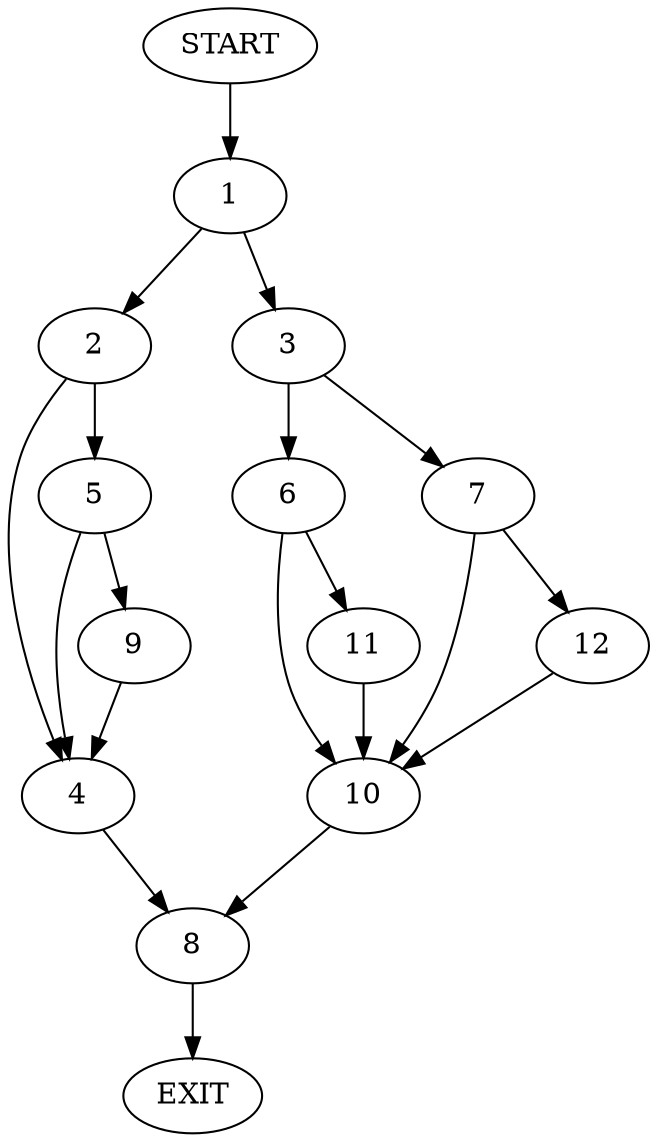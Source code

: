 digraph {
0 [label="START"]
13 [label="EXIT"]
0 -> 1
1 -> 2
1 -> 3
2 -> 4
2 -> 5
3 -> 6
3 -> 7
4 -> 8
5 -> 4
5 -> 9
9 -> 4
8 -> 13
6 -> 10
6 -> 11
7 -> 10
7 -> 12
12 -> 10
10 -> 8
11 -> 10
}
